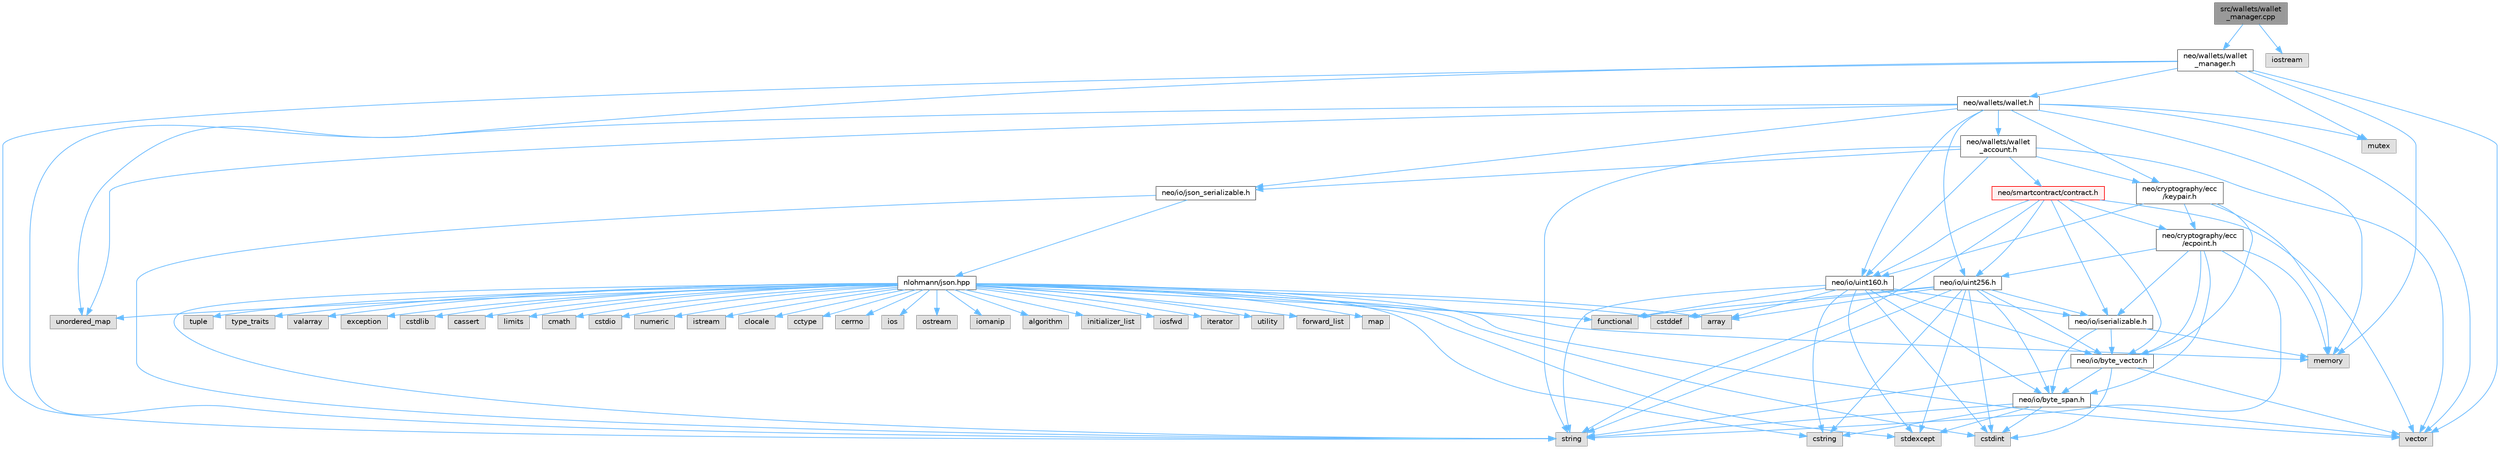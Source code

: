digraph "src/wallets/wallet_manager.cpp"
{
 // LATEX_PDF_SIZE
  bgcolor="transparent";
  edge [fontname=Helvetica,fontsize=10,labelfontname=Helvetica,labelfontsize=10];
  node [fontname=Helvetica,fontsize=10,shape=box,height=0.2,width=0.4];
  Node1 [id="Node000001",label="src/wallets/wallet\l_manager.cpp",height=0.2,width=0.4,color="gray40", fillcolor="grey60", style="filled", fontcolor="black",tooltip=" "];
  Node1 -> Node2 [id="edge1_Node000001_Node000002",color="steelblue1",style="solid",tooltip=" "];
  Node2 [id="Node000002",label="neo/wallets/wallet\l_manager.h",height=0.2,width=0.4,color="grey40", fillcolor="white", style="filled",URL="$wallet__manager_8h.html",tooltip=" "];
  Node2 -> Node3 [id="edge2_Node000002_Node000003",color="steelblue1",style="solid",tooltip=" "];
  Node3 [id="Node000003",label="neo/wallets/wallet.h",height=0.2,width=0.4,color="grey40", fillcolor="white", style="filled",URL="$wallet_8h.html",tooltip=" "];
  Node3 -> Node4 [id="edge3_Node000003_Node000004",color="steelblue1",style="solid",tooltip=" "];
  Node4 [id="Node000004",label="neo/cryptography/ecc\l/keypair.h",height=0.2,width=0.4,color="grey40", fillcolor="white", style="filled",URL="$keypair_8h.html",tooltip=" "];
  Node4 -> Node5 [id="edge4_Node000004_Node000005",color="steelblue1",style="solid",tooltip=" "];
  Node5 [id="Node000005",label="neo/cryptography/ecc\l/ecpoint.h",height=0.2,width=0.4,color="grey40", fillcolor="white", style="filled",URL="$ecpoint_8h.html",tooltip=" "];
  Node5 -> Node6 [id="edge5_Node000005_Node000006",color="steelblue1",style="solid",tooltip=" "];
  Node6 [id="Node000006",label="neo/io/byte_span.h",height=0.2,width=0.4,color="grey40", fillcolor="white", style="filled",URL="$io_2byte__span_8h.html",tooltip=" "];
  Node6 -> Node7 [id="edge6_Node000006_Node000007",color="steelblue1",style="solid",tooltip=" "];
  Node7 [id="Node000007",label="cstdint",height=0.2,width=0.4,color="grey60", fillcolor="#E0E0E0", style="filled",tooltip=" "];
  Node6 -> Node8 [id="edge7_Node000006_Node000008",color="steelblue1",style="solid",tooltip=" "];
  Node8 [id="Node000008",label="cstring",height=0.2,width=0.4,color="grey60", fillcolor="#E0E0E0", style="filled",tooltip=" "];
  Node6 -> Node9 [id="edge8_Node000006_Node000009",color="steelblue1",style="solid",tooltip=" "];
  Node9 [id="Node000009",label="stdexcept",height=0.2,width=0.4,color="grey60", fillcolor="#E0E0E0", style="filled",tooltip=" "];
  Node6 -> Node10 [id="edge9_Node000006_Node000010",color="steelblue1",style="solid",tooltip=" "];
  Node10 [id="Node000010",label="string",height=0.2,width=0.4,color="grey60", fillcolor="#E0E0E0", style="filled",tooltip=" "];
  Node6 -> Node11 [id="edge10_Node000006_Node000011",color="steelblue1",style="solid",tooltip=" "];
  Node11 [id="Node000011",label="vector",height=0.2,width=0.4,color="grey60", fillcolor="#E0E0E0", style="filled",tooltip=" "];
  Node5 -> Node12 [id="edge11_Node000005_Node000012",color="steelblue1",style="solid",tooltip=" "];
  Node12 [id="Node000012",label="neo/io/byte_vector.h",height=0.2,width=0.4,color="grey40", fillcolor="white", style="filled",URL="$io_2byte__vector_8h.html",tooltip=" "];
  Node12 -> Node6 [id="edge12_Node000012_Node000006",color="steelblue1",style="solid",tooltip=" "];
  Node12 -> Node7 [id="edge13_Node000012_Node000007",color="steelblue1",style="solid",tooltip=" "];
  Node12 -> Node10 [id="edge14_Node000012_Node000010",color="steelblue1",style="solid",tooltip=" "];
  Node12 -> Node11 [id="edge15_Node000012_Node000011",color="steelblue1",style="solid",tooltip=" "];
  Node5 -> Node13 [id="edge16_Node000005_Node000013",color="steelblue1",style="solid",tooltip=" "];
  Node13 [id="Node000013",label="neo/io/iserializable.h",height=0.2,width=0.4,color="grey40", fillcolor="white", style="filled",URL="$iserializable_8h.html",tooltip=" "];
  Node13 -> Node6 [id="edge17_Node000013_Node000006",color="steelblue1",style="solid",tooltip=" "];
  Node13 -> Node12 [id="edge18_Node000013_Node000012",color="steelblue1",style="solid",tooltip=" "];
  Node13 -> Node14 [id="edge19_Node000013_Node000014",color="steelblue1",style="solid",tooltip=" "];
  Node14 [id="Node000014",label="memory",height=0.2,width=0.4,color="grey60", fillcolor="#E0E0E0", style="filled",tooltip=" "];
  Node5 -> Node15 [id="edge20_Node000005_Node000015",color="steelblue1",style="solid",tooltip=" "];
  Node15 [id="Node000015",label="neo/io/uint256.h",height=0.2,width=0.4,color="grey40", fillcolor="white", style="filled",URL="$uint256_8h.html",tooltip=" "];
  Node15 -> Node6 [id="edge21_Node000015_Node000006",color="steelblue1",style="solid",tooltip=" "];
  Node15 -> Node12 [id="edge22_Node000015_Node000012",color="steelblue1",style="solid",tooltip=" "];
  Node15 -> Node13 [id="edge23_Node000015_Node000013",color="steelblue1",style="solid",tooltip=" "];
  Node15 -> Node16 [id="edge24_Node000015_Node000016",color="steelblue1",style="solid",tooltip=" "];
  Node16 [id="Node000016",label="array",height=0.2,width=0.4,color="grey60", fillcolor="#E0E0E0", style="filled",tooltip=" "];
  Node15 -> Node17 [id="edge25_Node000015_Node000017",color="steelblue1",style="solid",tooltip=" "];
  Node17 [id="Node000017",label="cstddef",height=0.2,width=0.4,color="grey60", fillcolor="#E0E0E0", style="filled",tooltip=" "];
  Node15 -> Node7 [id="edge26_Node000015_Node000007",color="steelblue1",style="solid",tooltip=" "];
  Node15 -> Node8 [id="edge27_Node000015_Node000008",color="steelblue1",style="solid",tooltip=" "];
  Node15 -> Node18 [id="edge28_Node000015_Node000018",color="steelblue1",style="solid",tooltip=" "];
  Node18 [id="Node000018",label="functional",height=0.2,width=0.4,color="grey60", fillcolor="#E0E0E0", style="filled",tooltip=" "];
  Node15 -> Node9 [id="edge29_Node000015_Node000009",color="steelblue1",style="solid",tooltip=" "];
  Node15 -> Node10 [id="edge30_Node000015_Node000010",color="steelblue1",style="solid",tooltip=" "];
  Node5 -> Node14 [id="edge31_Node000005_Node000014",color="steelblue1",style="solid",tooltip=" "];
  Node5 -> Node10 [id="edge32_Node000005_Node000010",color="steelblue1",style="solid",tooltip=" "];
  Node4 -> Node12 [id="edge33_Node000004_Node000012",color="steelblue1",style="solid",tooltip=" "];
  Node4 -> Node19 [id="edge34_Node000004_Node000019",color="steelblue1",style="solid",tooltip=" "];
  Node19 [id="Node000019",label="neo/io/uint160.h",height=0.2,width=0.4,color="grey40", fillcolor="white", style="filled",URL="$uint160_8h.html",tooltip=" "];
  Node19 -> Node6 [id="edge35_Node000019_Node000006",color="steelblue1",style="solid",tooltip=" "];
  Node19 -> Node12 [id="edge36_Node000019_Node000012",color="steelblue1",style="solid",tooltip=" "];
  Node19 -> Node13 [id="edge37_Node000019_Node000013",color="steelblue1",style="solid",tooltip=" "];
  Node19 -> Node16 [id="edge38_Node000019_Node000016",color="steelblue1",style="solid",tooltip=" "];
  Node19 -> Node7 [id="edge39_Node000019_Node000007",color="steelblue1",style="solid",tooltip=" "];
  Node19 -> Node8 [id="edge40_Node000019_Node000008",color="steelblue1",style="solid",tooltip=" "];
  Node19 -> Node18 [id="edge41_Node000019_Node000018",color="steelblue1",style="solid",tooltip=" "];
  Node19 -> Node9 [id="edge42_Node000019_Node000009",color="steelblue1",style="solid",tooltip=" "];
  Node19 -> Node10 [id="edge43_Node000019_Node000010",color="steelblue1",style="solid",tooltip=" "];
  Node4 -> Node14 [id="edge44_Node000004_Node000014",color="steelblue1",style="solid",tooltip=" "];
  Node3 -> Node20 [id="edge45_Node000003_Node000020",color="steelblue1",style="solid",tooltip=" "];
  Node20 [id="Node000020",label="neo/io/json_serializable.h",height=0.2,width=0.4,color="grey40", fillcolor="white", style="filled",URL="$json__serializable_8h.html",tooltip=" "];
  Node20 -> Node21 [id="edge46_Node000020_Node000021",color="steelblue1",style="solid",tooltip=" "];
  Node21 [id="Node000021",label="nlohmann/json.hpp",height=0.2,width=0.4,color="grey40", fillcolor="white", style="filled",URL="$json_8hpp.html",tooltip=" "];
  Node21 -> Node22 [id="edge47_Node000021_Node000022",color="steelblue1",style="solid",tooltip=" "];
  Node22 [id="Node000022",label="algorithm",height=0.2,width=0.4,color="grey60", fillcolor="#E0E0E0", style="filled",tooltip=" "];
  Node21 -> Node17 [id="edge48_Node000021_Node000017",color="steelblue1",style="solid",tooltip=" "];
  Node21 -> Node18 [id="edge49_Node000021_Node000018",color="steelblue1",style="solid",tooltip=" "];
  Node21 -> Node23 [id="edge50_Node000021_Node000023",color="steelblue1",style="solid",tooltip=" "];
  Node23 [id="Node000023",label="initializer_list",height=0.2,width=0.4,color="grey60", fillcolor="#E0E0E0", style="filled",tooltip=" "];
  Node21 -> Node24 [id="edge51_Node000021_Node000024",color="steelblue1",style="solid",tooltip=" "];
  Node24 [id="Node000024",label="iosfwd",height=0.2,width=0.4,color="grey60", fillcolor="#E0E0E0", style="filled",tooltip=" "];
  Node21 -> Node25 [id="edge52_Node000021_Node000025",color="steelblue1",style="solid",tooltip=" "];
  Node25 [id="Node000025",label="iterator",height=0.2,width=0.4,color="grey60", fillcolor="#E0E0E0", style="filled",tooltip=" "];
  Node21 -> Node14 [id="edge53_Node000021_Node000014",color="steelblue1",style="solid",tooltip=" "];
  Node21 -> Node10 [id="edge54_Node000021_Node000010",color="steelblue1",style="solid",tooltip=" "];
  Node21 -> Node26 [id="edge55_Node000021_Node000026",color="steelblue1",style="solid",tooltip=" "];
  Node26 [id="Node000026",label="utility",height=0.2,width=0.4,color="grey60", fillcolor="#E0E0E0", style="filled",tooltip=" "];
  Node21 -> Node11 [id="edge56_Node000021_Node000011",color="steelblue1",style="solid",tooltip=" "];
  Node21 -> Node16 [id="edge57_Node000021_Node000016",color="steelblue1",style="solid",tooltip=" "];
  Node21 -> Node27 [id="edge58_Node000021_Node000027",color="steelblue1",style="solid",tooltip=" "];
  Node27 [id="Node000027",label="forward_list",height=0.2,width=0.4,color="grey60", fillcolor="#E0E0E0", style="filled",tooltip=" "];
  Node21 -> Node28 [id="edge59_Node000021_Node000028",color="steelblue1",style="solid",tooltip=" "];
  Node28 [id="Node000028",label="map",height=0.2,width=0.4,color="grey60", fillcolor="#E0E0E0", style="filled",tooltip=" "];
  Node21 -> Node29 [id="edge60_Node000021_Node000029",color="steelblue1",style="solid",tooltip=" "];
  Node29 [id="Node000029",label="tuple",height=0.2,width=0.4,color="grey60", fillcolor="#E0E0E0", style="filled",tooltip=" "];
  Node21 -> Node30 [id="edge61_Node000021_Node000030",color="steelblue1",style="solid",tooltip=" "];
  Node30 [id="Node000030",label="type_traits",height=0.2,width=0.4,color="grey60", fillcolor="#E0E0E0", style="filled",tooltip=" "];
  Node21 -> Node31 [id="edge62_Node000021_Node000031",color="steelblue1",style="solid",tooltip=" "];
  Node31 [id="Node000031",label="unordered_map",height=0.2,width=0.4,color="grey60", fillcolor="#E0E0E0", style="filled",tooltip=" "];
  Node21 -> Node32 [id="edge63_Node000021_Node000032",color="steelblue1",style="solid",tooltip=" "];
  Node32 [id="Node000032",label="valarray",height=0.2,width=0.4,color="grey60", fillcolor="#E0E0E0", style="filled",tooltip=" "];
  Node21 -> Node33 [id="edge64_Node000021_Node000033",color="steelblue1",style="solid",tooltip=" "];
  Node33 [id="Node000033",label="exception",height=0.2,width=0.4,color="grey60", fillcolor="#E0E0E0", style="filled",tooltip=" "];
  Node21 -> Node9 [id="edge65_Node000021_Node000009",color="steelblue1",style="solid",tooltip=" "];
  Node21 -> Node7 [id="edge66_Node000021_Node000007",color="steelblue1",style="solid",tooltip=" "];
  Node21 -> Node34 [id="edge67_Node000021_Node000034",color="steelblue1",style="solid",tooltip=" "];
  Node34 [id="Node000034",label="cstdlib",height=0.2,width=0.4,color="grey60", fillcolor="#E0E0E0", style="filled",tooltip=" "];
  Node21 -> Node35 [id="edge68_Node000021_Node000035",color="steelblue1",style="solid",tooltip=" "];
  Node35 [id="Node000035",label="cassert",height=0.2,width=0.4,color="grey60", fillcolor="#E0E0E0", style="filled",tooltip=" "];
  Node21 -> Node36 [id="edge69_Node000021_Node000036",color="steelblue1",style="solid",tooltip=" "];
  Node36 [id="Node000036",label="limits",height=0.2,width=0.4,color="grey60", fillcolor="#E0E0E0", style="filled",tooltip=" "];
  Node21 -> Node8 [id="edge70_Node000021_Node000008",color="steelblue1",style="solid",tooltip=" "];
  Node21 -> Node37 [id="edge71_Node000021_Node000037",color="steelblue1",style="solid",tooltip=" "];
  Node37 [id="Node000037",label="cmath",height=0.2,width=0.4,color="grey60", fillcolor="#E0E0E0", style="filled",tooltip=" "];
  Node21 -> Node38 [id="edge72_Node000021_Node000038",color="steelblue1",style="solid",tooltip=" "];
  Node38 [id="Node000038",label="cstdio",height=0.2,width=0.4,color="grey60", fillcolor="#E0E0E0", style="filled",tooltip=" "];
  Node21 -> Node39 [id="edge73_Node000021_Node000039",color="steelblue1",style="solid",tooltip=" "];
  Node39 [id="Node000039",label="numeric",height=0.2,width=0.4,color="grey60", fillcolor="#E0E0E0", style="filled",tooltip=" "];
  Node21 -> Node40 [id="edge74_Node000021_Node000040",color="steelblue1",style="solid",tooltip=" "];
  Node40 [id="Node000040",label="istream",height=0.2,width=0.4,color="grey60", fillcolor="#E0E0E0", style="filled",tooltip=" "];
  Node21 -> Node41 [id="edge75_Node000021_Node000041",color="steelblue1",style="solid",tooltip=" "];
  Node41 [id="Node000041",label="clocale",height=0.2,width=0.4,color="grey60", fillcolor="#E0E0E0", style="filled",tooltip=" "];
  Node21 -> Node42 [id="edge76_Node000021_Node000042",color="steelblue1",style="solid",tooltip=" "];
  Node42 [id="Node000042",label="cctype",height=0.2,width=0.4,color="grey60", fillcolor="#E0E0E0", style="filled",tooltip=" "];
  Node21 -> Node43 [id="edge77_Node000021_Node000043",color="steelblue1",style="solid",tooltip=" "];
  Node43 [id="Node000043",label="cerrno",height=0.2,width=0.4,color="grey60", fillcolor="#E0E0E0", style="filled",tooltip=" "];
  Node21 -> Node44 [id="edge78_Node000021_Node000044",color="steelblue1",style="solid",tooltip=" "];
  Node44 [id="Node000044",label="ios",height=0.2,width=0.4,color="grey60", fillcolor="#E0E0E0", style="filled",tooltip=" "];
  Node21 -> Node45 [id="edge79_Node000021_Node000045",color="steelblue1",style="solid",tooltip=" "];
  Node45 [id="Node000045",label="ostream",height=0.2,width=0.4,color="grey60", fillcolor="#E0E0E0", style="filled",tooltip=" "];
  Node21 -> Node46 [id="edge80_Node000021_Node000046",color="steelblue1",style="solid",tooltip=" "];
  Node46 [id="Node000046",label="iomanip",height=0.2,width=0.4,color="grey60", fillcolor="#E0E0E0", style="filled",tooltip=" "];
  Node20 -> Node10 [id="edge81_Node000020_Node000010",color="steelblue1",style="solid",tooltip=" "];
  Node3 -> Node19 [id="edge82_Node000003_Node000019",color="steelblue1",style="solid",tooltip=" "];
  Node3 -> Node15 [id="edge83_Node000003_Node000015",color="steelblue1",style="solid",tooltip=" "];
  Node3 -> Node47 [id="edge84_Node000003_Node000047",color="steelblue1",style="solid",tooltip=" "];
  Node47 [id="Node000047",label="neo/wallets/wallet\l_account.h",height=0.2,width=0.4,color="grey40", fillcolor="white", style="filled",URL="$wallet__account_8h.html",tooltip=" "];
  Node47 -> Node4 [id="edge85_Node000047_Node000004",color="steelblue1",style="solid",tooltip=" "];
  Node47 -> Node20 [id="edge86_Node000047_Node000020",color="steelblue1",style="solid",tooltip=" "];
  Node47 -> Node19 [id="edge87_Node000047_Node000019",color="steelblue1",style="solid",tooltip=" "];
  Node47 -> Node48 [id="edge88_Node000047_Node000048",color="steelblue1",style="solid",tooltip=" "];
  Node48 [id="Node000048",label="neo/smartcontract/contract.h",height=0.2,width=0.4,color="red", fillcolor="#FFF0F0", style="filled",URL="$contract_8h.html",tooltip=" "];
  Node48 -> Node5 [id="edge89_Node000048_Node000005",color="steelblue1",style="solid",tooltip=" "];
  Node48 -> Node12 [id="edge90_Node000048_Node000012",color="steelblue1",style="solid",tooltip=" "];
  Node48 -> Node13 [id="edge91_Node000048_Node000013",color="steelblue1",style="solid",tooltip=" "];
  Node48 -> Node19 [id="edge92_Node000048_Node000019",color="steelblue1",style="solid",tooltip=" "];
  Node48 -> Node15 [id="edge93_Node000048_Node000015",color="steelblue1",style="solid",tooltip=" "];
  Node48 -> Node10 [id="edge94_Node000048_Node000010",color="steelblue1",style="solid",tooltip=" "];
  Node48 -> Node11 [id="edge95_Node000048_Node000011",color="steelblue1",style="solid",tooltip=" "];
  Node47 -> Node10 [id="edge96_Node000047_Node000010",color="steelblue1",style="solid",tooltip=" "];
  Node47 -> Node11 [id="edge97_Node000047_Node000011",color="steelblue1",style="solid",tooltip=" "];
  Node3 -> Node14 [id="edge98_Node000003_Node000014",color="steelblue1",style="solid",tooltip=" "];
  Node3 -> Node50 [id="edge99_Node000003_Node000050",color="steelblue1",style="solid",tooltip=" "];
  Node50 [id="Node000050",label="mutex",height=0.2,width=0.4,color="grey60", fillcolor="#E0E0E0", style="filled",tooltip=" "];
  Node3 -> Node10 [id="edge100_Node000003_Node000010",color="steelblue1",style="solid",tooltip=" "];
  Node3 -> Node31 [id="edge101_Node000003_Node000031",color="steelblue1",style="solid",tooltip=" "];
  Node3 -> Node11 [id="edge102_Node000003_Node000011",color="steelblue1",style="solid",tooltip=" "];
  Node2 -> Node14 [id="edge103_Node000002_Node000014",color="steelblue1",style="solid",tooltip=" "];
  Node2 -> Node50 [id="edge104_Node000002_Node000050",color="steelblue1",style="solid",tooltip=" "];
  Node2 -> Node10 [id="edge105_Node000002_Node000010",color="steelblue1",style="solid",tooltip=" "];
  Node2 -> Node31 [id="edge106_Node000002_Node000031",color="steelblue1",style="solid",tooltip=" "];
  Node2 -> Node11 [id="edge107_Node000002_Node000011",color="steelblue1",style="solid",tooltip=" "];
  Node1 -> Node51 [id="edge108_Node000001_Node000051",color="steelblue1",style="solid",tooltip=" "];
  Node51 [id="Node000051",label="iostream",height=0.2,width=0.4,color="grey60", fillcolor="#E0E0E0", style="filled",tooltip=" "];
}
